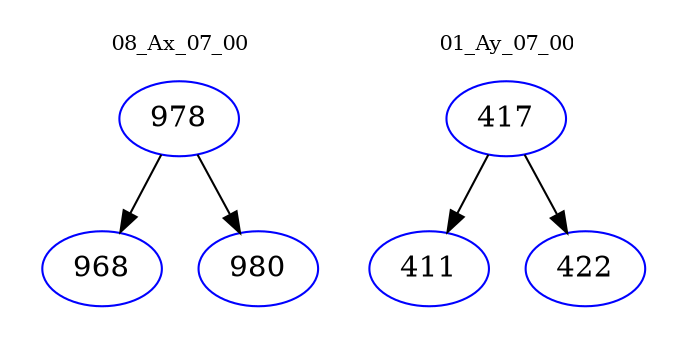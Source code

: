 digraph{
subgraph cluster_0 {
color = white
label = "08_Ax_07_00";
fontsize=10;
T0_978 [label="978", color="blue"]
T0_978 -> T0_968 [color="black"]
T0_968 [label="968", color="blue"]
T0_978 -> T0_980 [color="black"]
T0_980 [label="980", color="blue"]
}
subgraph cluster_1 {
color = white
label = "01_Ay_07_00";
fontsize=10;
T1_417 [label="417", color="blue"]
T1_417 -> T1_411 [color="black"]
T1_411 [label="411", color="blue"]
T1_417 -> T1_422 [color="black"]
T1_422 [label="422", color="blue"]
}
}
